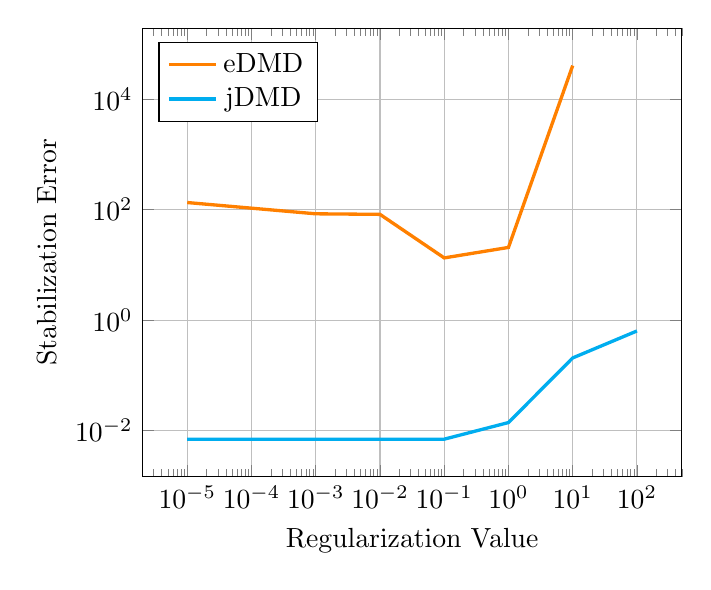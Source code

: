% Recommended preamble:
\begin{tikzpicture}
\begin{axis}[xmajorgrids, ymajorgrids, xmode={log}, ymode={log}, xlabel={Regularization Value}, ylabel={Stabilization Error}, legend pos={north west}]
    \addplot+[no marks, very thick, color={orange}]
        coordinates {
            (0.0,98.715)
            (1.0e-5,134.677)
            (0.0,114.85)
            (0.001,84.184)
            (0.01,82.262)
            (0.1,13.388)
            (1.0,20.726)
            (10.0,40605.581)

        }
        ;
    \addplot+[no marks, very thick, color={cyan}]
        coordinates {

            (1.0e-5,0.007)
            (0.0,0.007)
            (0.001,0.007)
            (0.01,0.007)
            (0.1,0.007)
            (1.0,0.014)
            (10.0,0.207)
            (100.0,0.637)
        }
        ;
    \legend{{eDMD},{jDMD}}
\end{axis}
\end{tikzpicture}
